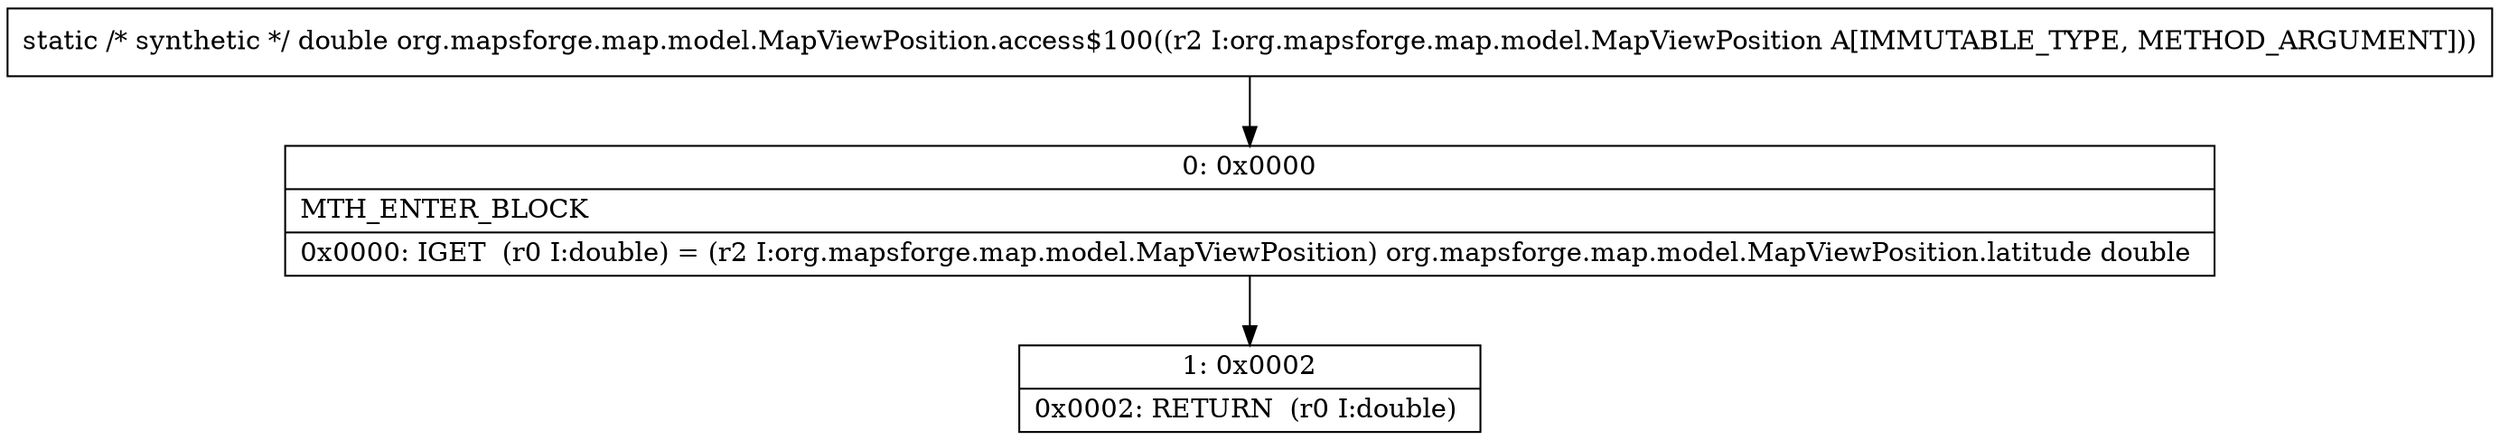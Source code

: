 digraph "CFG fororg.mapsforge.map.model.MapViewPosition.access$100(Lorg\/mapsforge\/map\/model\/MapViewPosition;)D" {
Node_0 [shape=record,label="{0\:\ 0x0000|MTH_ENTER_BLOCK\l|0x0000: IGET  (r0 I:double) = (r2 I:org.mapsforge.map.model.MapViewPosition) org.mapsforge.map.model.MapViewPosition.latitude double \l}"];
Node_1 [shape=record,label="{1\:\ 0x0002|0x0002: RETURN  (r0 I:double) \l}"];
MethodNode[shape=record,label="{static \/* synthetic *\/ double org.mapsforge.map.model.MapViewPosition.access$100((r2 I:org.mapsforge.map.model.MapViewPosition A[IMMUTABLE_TYPE, METHOD_ARGUMENT])) }"];
MethodNode -> Node_0;
Node_0 -> Node_1;
}

